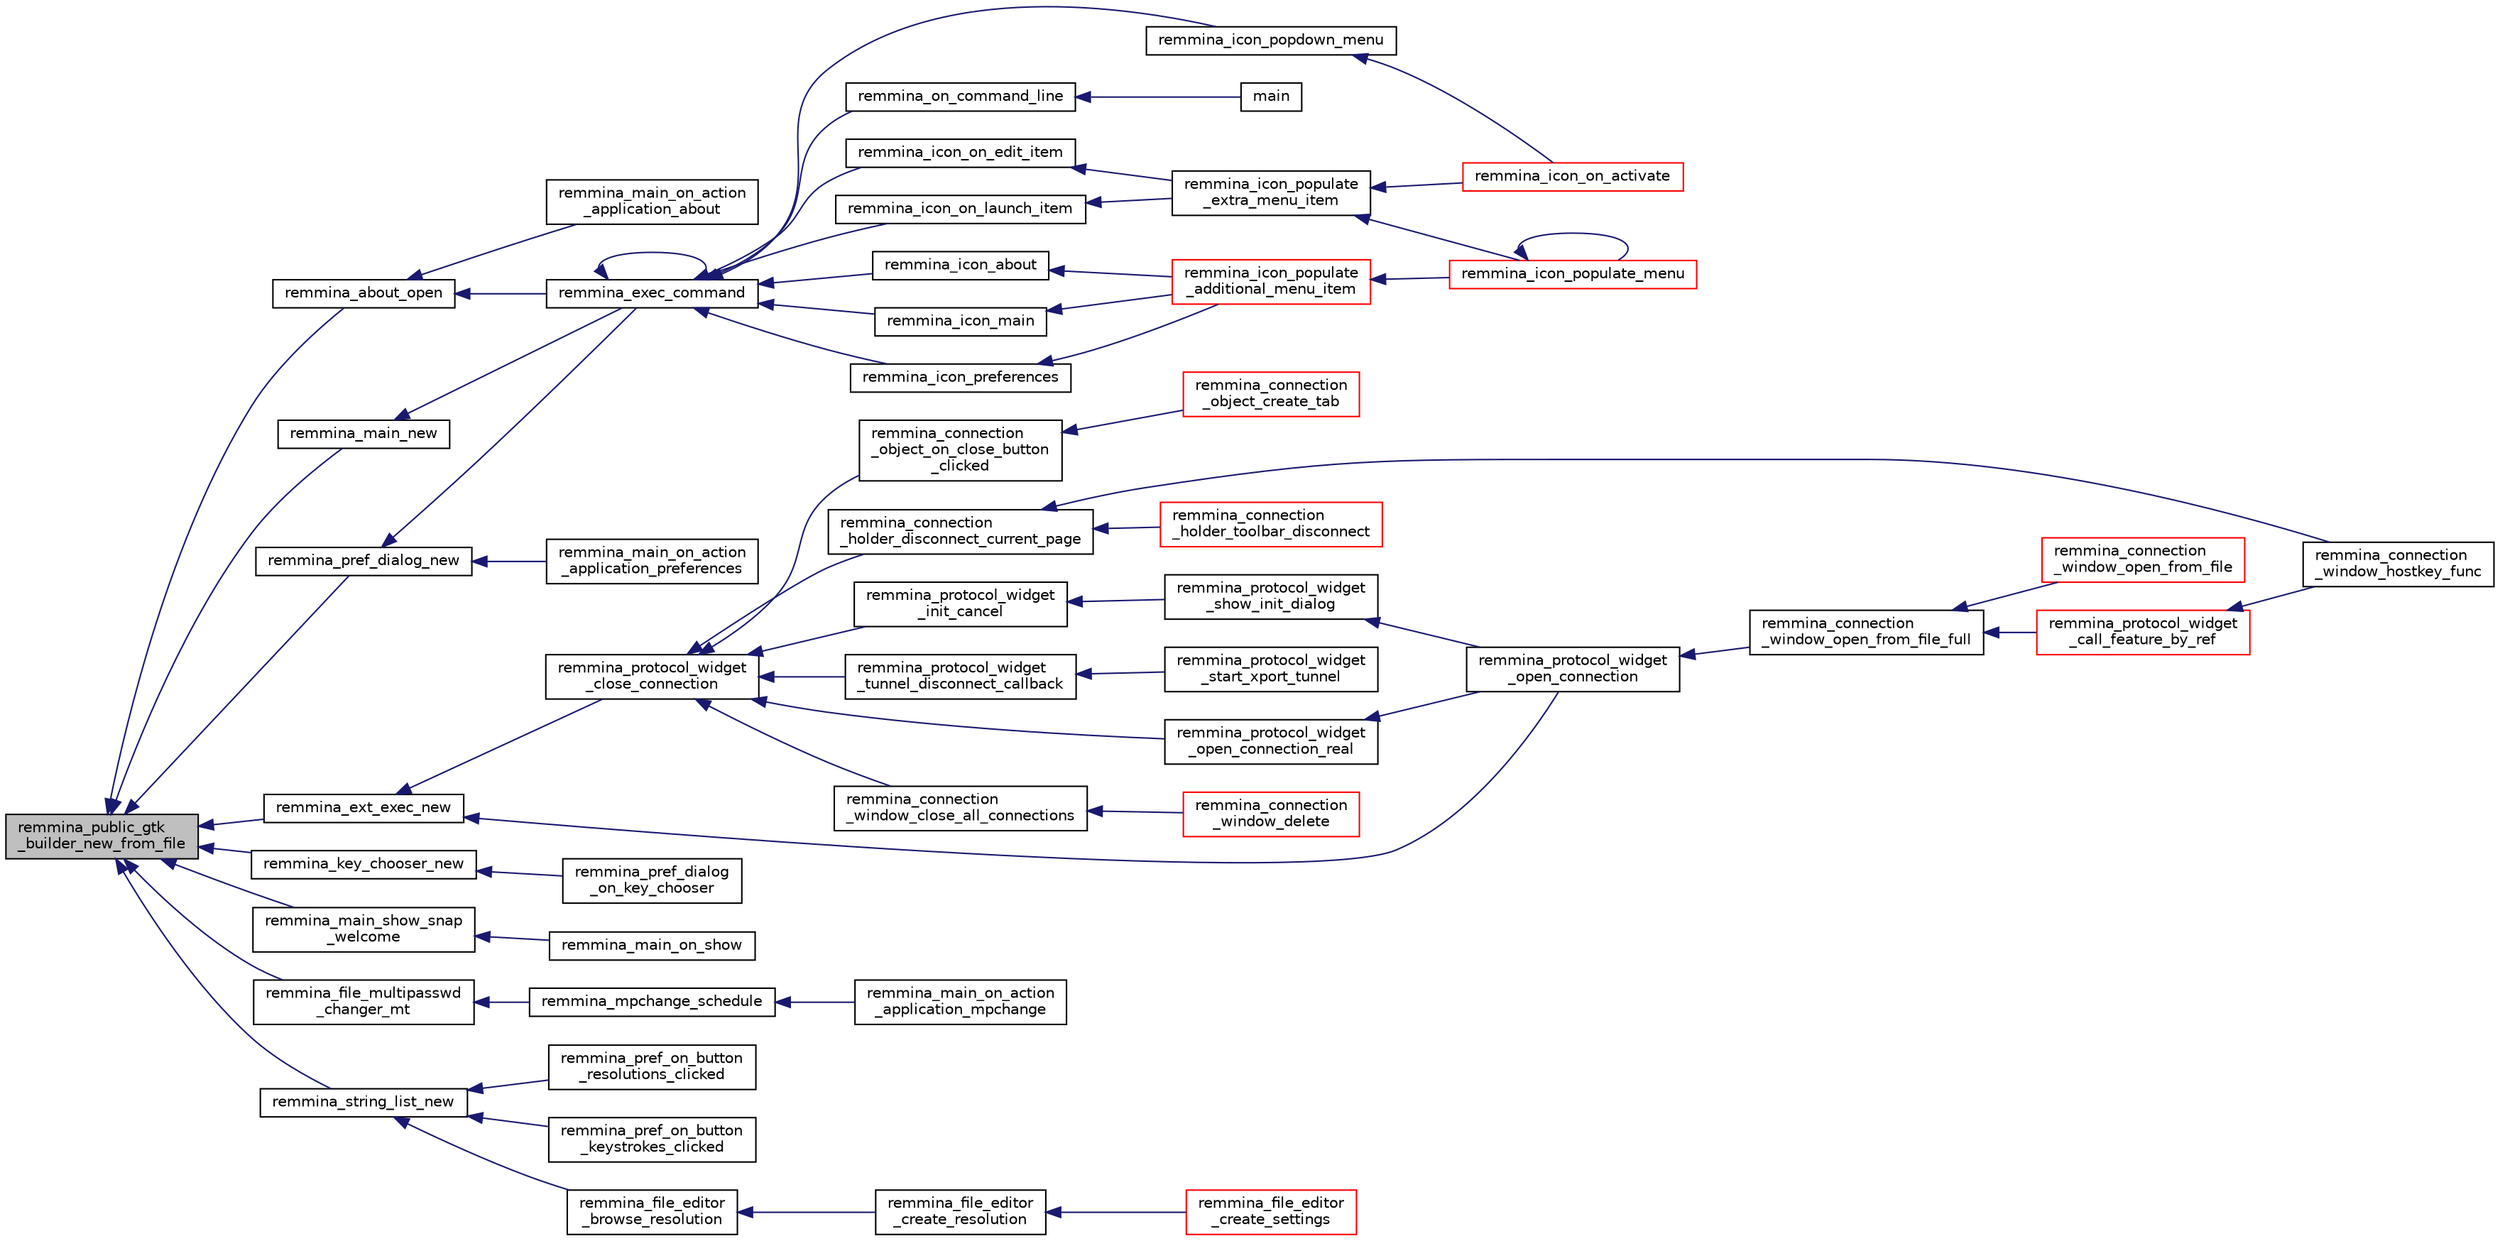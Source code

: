 digraph "remmina_public_gtk_builder_new_from_file"
{
  edge [fontname="Helvetica",fontsize="10",labelfontname="Helvetica",labelfontsize="10"];
  node [fontname="Helvetica",fontsize="10",shape=record];
  rankdir="LR";
  Node400 [label="remmina_public_gtk\l_builder_new_from_file",height=0.2,width=0.4,color="black", fillcolor="grey75", style="filled", fontcolor="black"];
  Node400 -> Node401 [dir="back",color="midnightblue",fontsize="10",style="solid",fontname="Helvetica"];
  Node401 [label="remmina_about_open",height=0.2,width=0.4,color="black", fillcolor="white", style="filled",URL="$remmina__about_8h.html#a290fcc05be17d320f1e5ab8d13f41fb8"];
  Node401 -> Node402 [dir="back",color="midnightblue",fontsize="10",style="solid",fontname="Helvetica"];
  Node402 [label="remmina_exec_command",height=0.2,width=0.4,color="black", fillcolor="white", style="filled",URL="$remmina__exec_8h.html#a424cabdcff647797061e7482049d62a7"];
  Node402 -> Node403 [dir="back",color="midnightblue",fontsize="10",style="solid",fontname="Helvetica"];
  Node403 [label="remmina_on_command_line",height=0.2,width=0.4,color="black", fillcolor="white", style="filled",URL="$remmina_8c.html#aeb286fc5bd52ab5382ab8cb495dc2914"];
  Node403 -> Node404 [dir="back",color="midnightblue",fontsize="10",style="solid",fontname="Helvetica"];
  Node404 [label="main",height=0.2,width=0.4,color="black", fillcolor="white", style="filled",URL="$remmina_8c.html#a0ddf1224851353fc92bfbff6f499fa97"];
  Node402 -> Node402 [dir="back",color="midnightblue",fontsize="10",style="solid",fontname="Helvetica"];
  Node402 -> Node405 [dir="back",color="midnightblue",fontsize="10",style="solid",fontname="Helvetica"];
  Node405 [label="remmina_icon_main",height=0.2,width=0.4,color="black", fillcolor="white", style="filled",URL="$remmina__icon_8c.html#a920476110ab6410c8fc8cf734109e497"];
  Node405 -> Node406 [dir="back",color="midnightblue",fontsize="10",style="solid",fontname="Helvetica"];
  Node406 [label="remmina_icon_populate\l_additional_menu_item",height=0.2,width=0.4,color="red", fillcolor="white", style="filled",URL="$remmina__icon_8c.html#a8aaf73ed94cf20dcce1c7be26262cb56"];
  Node406 -> Node407 [dir="back",color="midnightblue",fontsize="10",style="solid",fontname="Helvetica"];
  Node407 [label="remmina_icon_populate_menu",height=0.2,width=0.4,color="red", fillcolor="white", style="filled",URL="$remmina__icon_8h.html#af80ed314f91d653237249d839c7fc3b2"];
  Node407 -> Node407 [dir="back",color="midnightblue",fontsize="10",style="solid",fontname="Helvetica"];
  Node402 -> Node416 [dir="back",color="midnightblue",fontsize="10",style="solid",fontname="Helvetica"];
  Node416 [label="remmina_icon_preferences",height=0.2,width=0.4,color="black", fillcolor="white", style="filled",URL="$remmina__icon_8c.html#ad3b0e3d12e4854eae05b1afea19da404"];
  Node416 -> Node406 [dir="back",color="midnightblue",fontsize="10",style="solid",fontname="Helvetica"];
  Node402 -> Node417 [dir="back",color="midnightblue",fontsize="10",style="solid",fontname="Helvetica"];
  Node417 [label="remmina_icon_about",height=0.2,width=0.4,color="black", fillcolor="white", style="filled",URL="$remmina__icon_8c.html#a5cdf1958ef01e49889bcee2e90e2cf71"];
  Node417 -> Node406 [dir="back",color="midnightblue",fontsize="10",style="solid",fontname="Helvetica"];
  Node402 -> Node418 [dir="back",color="midnightblue",fontsize="10",style="solid",fontname="Helvetica"];
  Node418 [label="remmina_icon_on_launch_item",height=0.2,width=0.4,color="black", fillcolor="white", style="filled",URL="$remmina__icon_8c.html#ad1699688680e12abcfd5c74dd2f76d83"];
  Node418 -> Node419 [dir="back",color="midnightblue",fontsize="10",style="solid",fontname="Helvetica"];
  Node419 [label="remmina_icon_populate\l_extra_menu_item",height=0.2,width=0.4,color="black", fillcolor="white", style="filled",URL="$remmina__icon_8c.html#a2847311861df3a2f1c8bbcd35cf3fd6f"];
  Node419 -> Node407 [dir="back",color="midnightblue",fontsize="10",style="solid",fontname="Helvetica"];
  Node419 -> Node420 [dir="back",color="midnightblue",fontsize="10",style="solid",fontname="Helvetica"];
  Node420 [label="remmina_icon_on_activate",height=0.2,width=0.4,color="red", fillcolor="white", style="filled",URL="$remmina__icon_8c.html#af175fef31eb95974094088235b3a2b1d"];
  Node402 -> Node421 [dir="back",color="midnightblue",fontsize="10",style="solid",fontname="Helvetica"];
  Node421 [label="remmina_icon_on_edit_item",height=0.2,width=0.4,color="black", fillcolor="white", style="filled",URL="$remmina__icon_8c.html#af8708120906a8dc41a7998ebf9ecd129"];
  Node421 -> Node419 [dir="back",color="midnightblue",fontsize="10",style="solid",fontname="Helvetica"];
  Node402 -> Node422 [dir="back",color="midnightblue",fontsize="10",style="solid",fontname="Helvetica"];
  Node422 [label="remmina_icon_popdown_menu",height=0.2,width=0.4,color="black", fillcolor="white", style="filled",URL="$remmina__icon_8c.html#a444be76e3c3a065279c5f9abc7fae833"];
  Node422 -> Node420 [dir="back",color="midnightblue",fontsize="10",style="solid",fontname="Helvetica"];
  Node401 -> Node423 [dir="back",color="midnightblue",fontsize="10",style="solid",fontname="Helvetica"];
  Node423 [label="remmina_main_on_action\l_application_about",height=0.2,width=0.4,color="black", fillcolor="white", style="filled",URL="$remmina__main_8c.html#ab9a542d8f6a90b0dc02c05bc24ad4e16"];
  Node400 -> Node424 [dir="back",color="midnightblue",fontsize="10",style="solid",fontname="Helvetica"];
  Node424 [label="remmina_ext_exec_new",height=0.2,width=0.4,color="black", fillcolor="white", style="filled",URL="$remmina__ext__exec_8h.html#a7c81795162a70d06294fdf935ea210d7"];
  Node424 -> Node425 [dir="back",color="midnightblue",fontsize="10",style="solid",fontname="Helvetica"];
  Node425 [label="remmina_protocol_widget\l_open_connection",height=0.2,width=0.4,color="black", fillcolor="white", style="filled",URL="$remmina__protocol__widget_8h.html#aeffcbd7db351d4cacd7c8ba801ea2c37"];
  Node425 -> Node426 [dir="back",color="midnightblue",fontsize="10",style="solid",fontname="Helvetica"];
  Node426 [label="remmina_connection\l_window_open_from_file_full",height=0.2,width=0.4,color="black", fillcolor="white", style="filled",URL="$remmina__connection__window_8h.html#adbf2b670ca3bae96a99cb0b36021a961"];
  Node426 -> Node427 [dir="back",color="midnightblue",fontsize="10",style="solid",fontname="Helvetica"];
  Node427 [label="remmina_connection\l_window_open_from_file",height=0.2,width=0.4,color="red", fillcolor="white", style="filled",URL="$remmina__connection__window_8h.html#a1c7f722a89609523cc4de079cc82f23c"];
  Node426 -> Node434 [dir="back",color="midnightblue",fontsize="10",style="solid",fontname="Helvetica"];
  Node434 [label="remmina_protocol_widget\l_call_feature_by_ref",height=0.2,width=0.4,color="red", fillcolor="white", style="filled",URL="$remmina__protocol__widget_8h.html#a605b69a9aa4393024369cc5070488692"];
  Node434 -> Node447 [dir="back",color="midnightblue",fontsize="10",style="solid",fontname="Helvetica"];
  Node447 [label="remmina_connection\l_window_hostkey_func",height=0.2,width=0.4,color="black", fillcolor="white", style="filled",URL="$remmina__connection__window_8c.html#abef663d930076deb3105f86dabe2a9c3"];
  Node424 -> Node464 [dir="back",color="midnightblue",fontsize="10",style="solid",fontname="Helvetica"];
  Node464 [label="remmina_protocol_widget\l_close_connection",height=0.2,width=0.4,color="black", fillcolor="white", style="filled",URL="$remmina__protocol__widget_8h.html#a326a430fe4d298e3564d9fd5b7945a82"];
  Node464 -> Node465 [dir="back",color="midnightblue",fontsize="10",style="solid",fontname="Helvetica"];
  Node465 [label="remmina_connection\l_holder_disconnect_current_page",height=0.2,width=0.4,color="black", fillcolor="white", style="filled",URL="$remmina__connection__window_8c.html#a1e4264610577737355a72e95d37787f7"];
  Node465 -> Node466 [dir="back",color="midnightblue",fontsize="10",style="solid",fontname="Helvetica"];
  Node466 [label="remmina_connection\l_holder_toolbar_disconnect",height=0.2,width=0.4,color="red", fillcolor="white", style="filled",URL="$remmina__connection__window_8c.html#af1106bba32f40c7f42221a0483987503"];
  Node465 -> Node447 [dir="back",color="midnightblue",fontsize="10",style="solid",fontname="Helvetica"];
  Node464 -> Node467 [dir="back",color="midnightblue",fontsize="10",style="solid",fontname="Helvetica"];
  Node467 [label="remmina_connection\l_window_close_all_connections",height=0.2,width=0.4,color="black", fillcolor="white", style="filled",URL="$remmina__connection__window_8c.html#aa684847595283db326fd636735eed231"];
  Node467 -> Node468 [dir="back",color="midnightblue",fontsize="10",style="solid",fontname="Helvetica"];
  Node468 [label="remmina_connection\l_window_delete",height=0.2,width=0.4,color="red", fillcolor="white", style="filled",URL="$remmina__connection__window_8h.html#a47242e757b22622e8653643de24fdad9"];
  Node464 -> Node478 [dir="back",color="midnightblue",fontsize="10",style="solid",fontname="Helvetica"];
  Node478 [label="remmina_connection\l_object_on_close_button\l_clicked",height=0.2,width=0.4,color="black", fillcolor="white", style="filled",URL="$remmina__connection__window_8c.html#a4108c65715a02c0a7b570a2393027c2b"];
  Node478 -> Node479 [dir="back",color="midnightblue",fontsize="10",style="solid",fontname="Helvetica"];
  Node479 [label="remmina_connection\l_object_create_tab",height=0.2,width=0.4,color="red", fillcolor="white", style="filled",URL="$remmina__connection__window_8c.html#a888c4dd031e9366a3284cb34351865aa"];
  Node464 -> Node481 [dir="back",color="midnightblue",fontsize="10",style="solid",fontname="Helvetica"];
  Node481 [label="remmina_protocol_widget\l_init_cancel",height=0.2,width=0.4,color="black", fillcolor="white", style="filled",URL="$remmina__protocol__widget_8c.html#abe4a5c4544090e6a185341d61aa66861"];
  Node481 -> Node482 [dir="back",color="midnightblue",fontsize="10",style="solid",fontname="Helvetica"];
  Node482 [label="remmina_protocol_widget\l_show_init_dialog",height=0.2,width=0.4,color="black", fillcolor="white", style="filled",URL="$remmina__protocol__widget_8c.html#a4bc73ebac622cdf46860f4ad351244d7"];
  Node482 -> Node425 [dir="back",color="midnightblue",fontsize="10",style="solid",fontname="Helvetica"];
  Node464 -> Node483 [dir="back",color="midnightblue",fontsize="10",style="solid",fontname="Helvetica"];
  Node483 [label="remmina_protocol_widget\l_open_connection_real",height=0.2,width=0.4,color="black", fillcolor="white", style="filled",URL="$remmina__protocol__widget_8c.html#a76ad91e7f8648699f71c466e203aa6dd"];
  Node483 -> Node425 [dir="back",color="midnightblue",fontsize="10",style="solid",fontname="Helvetica"];
  Node464 -> Node484 [dir="back",color="midnightblue",fontsize="10",style="solid",fontname="Helvetica"];
  Node484 [label="remmina_protocol_widget\l_tunnel_disconnect_callback",height=0.2,width=0.4,color="black", fillcolor="white", style="filled",URL="$remmina__protocol__widget_8c.html#ae9da346dfe25c1336c9a37f3e5faddb8"];
  Node484 -> Node485 [dir="back",color="midnightblue",fontsize="10",style="solid",fontname="Helvetica"];
  Node485 [label="remmina_protocol_widget\l_start_xport_tunnel",height=0.2,width=0.4,color="black", fillcolor="white", style="filled",URL="$remmina__protocol__widget_8h.html#a172fa9cf2ce196c9846a3e47ea9036b4"];
  Node400 -> Node486 [dir="back",color="midnightblue",fontsize="10",style="solid",fontname="Helvetica"];
  Node486 [label="remmina_key_chooser_new",height=0.2,width=0.4,color="black", fillcolor="white", style="filled",URL="$remmina__key__chooser_8h.html#a9353d33cda8bb123293406e9655c9e36"];
  Node486 -> Node487 [dir="back",color="midnightblue",fontsize="10",style="solid",fontname="Helvetica"];
  Node487 [label="remmina_pref_dialog\l_on_key_chooser",height=0.2,width=0.4,color="black", fillcolor="white", style="filled",URL="$remmina__pref__dialog_8c.html#a7576b68fbb2a0497d7ac51eb0633e877"];
  Node400 -> Node488 [dir="back",color="midnightblue",fontsize="10",style="solid",fontname="Helvetica"];
  Node488 [label="remmina_main_show_snap\l_welcome",height=0.2,width=0.4,color="black", fillcolor="white", style="filled",URL="$remmina__main_8c.html#ab08aae433b625c3a84330630fe2bd2d5"];
  Node488 -> Node489 [dir="back",color="midnightblue",fontsize="10",style="solid",fontname="Helvetica"];
  Node489 [label="remmina_main_on_show",height=0.2,width=0.4,color="black", fillcolor="white", style="filled",URL="$remmina__main_8c.html#aa4d9b76d32fa500f4b9f39a19e4eaaf2"];
  Node400 -> Node490 [dir="back",color="midnightblue",fontsize="10",style="solid",fontname="Helvetica"];
  Node490 [label="remmina_main_new",height=0.2,width=0.4,color="black", fillcolor="white", style="filled",URL="$remmina__main_8h.html#a0c322c3136c4225d5f8d4cee318afce7"];
  Node490 -> Node402 [dir="back",color="midnightblue",fontsize="10",style="solid",fontname="Helvetica"];
  Node400 -> Node491 [dir="back",color="midnightblue",fontsize="10",style="solid",fontname="Helvetica"];
  Node491 [label="remmina_file_multipasswd\l_changer_mt",height=0.2,width=0.4,color="black", fillcolor="white", style="filled",URL="$remmina__mpchange_8c.html#a525273e9a7f849c9d072467d216762b2"];
  Node491 -> Node492 [dir="back",color="midnightblue",fontsize="10",style="solid",fontname="Helvetica"];
  Node492 [label="remmina_mpchange_schedule",height=0.2,width=0.4,color="black", fillcolor="white", style="filled",URL="$remmina__mpchange_8h.html#a8627f0b2ac822c2f57a4eddc843a8fed"];
  Node492 -> Node493 [dir="back",color="midnightblue",fontsize="10",style="solid",fontname="Helvetica"];
  Node493 [label="remmina_main_on_action\l_application_mpchange",height=0.2,width=0.4,color="black", fillcolor="white", style="filled",URL="$remmina__main_8c.html#ab4f57cd4cee702be983cf78ed13de578"];
  Node400 -> Node494 [dir="back",color="midnightblue",fontsize="10",style="solid",fontname="Helvetica"];
  Node494 [label="remmina_pref_dialog_new",height=0.2,width=0.4,color="black", fillcolor="white", style="filled",URL="$remmina__pref__dialog_8h.html#a482168ebe847fb3d052f940e8b82a69a"];
  Node494 -> Node402 [dir="back",color="midnightblue",fontsize="10",style="solid",fontname="Helvetica"];
  Node494 -> Node495 [dir="back",color="midnightblue",fontsize="10",style="solid",fontname="Helvetica"];
  Node495 [label="remmina_main_on_action\l_application_preferences",height=0.2,width=0.4,color="black", fillcolor="white", style="filled",URL="$remmina__main_8c.html#a70b22bc373dab1553cd49624c0e5ebbb"];
  Node400 -> Node496 [dir="back",color="midnightblue",fontsize="10",style="solid",fontname="Helvetica"];
  Node496 [label="remmina_string_list_new",height=0.2,width=0.4,color="black", fillcolor="white", style="filled",URL="$remmina__string__list_8h.html#a26bc63cdb43ed3fda2d86ac1d95a5029"];
  Node496 -> Node497 [dir="back",color="midnightblue",fontsize="10",style="solid",fontname="Helvetica"];
  Node497 [label="remmina_file_editor\l_browse_resolution",height=0.2,width=0.4,color="black", fillcolor="white", style="filled",URL="$remmina__file__editor_8c.html#a51b9fe336d9068ffc488ef55adc9eac4"];
  Node497 -> Node498 [dir="back",color="midnightblue",fontsize="10",style="solid",fontname="Helvetica"];
  Node498 [label="remmina_file_editor\l_create_resolution",height=0.2,width=0.4,color="black", fillcolor="white", style="filled",URL="$remmina__file__editor_8c.html#afad358c6e3a5918416c6eb036157d8e5"];
  Node498 -> Node499 [dir="back",color="midnightblue",fontsize="10",style="solid",fontname="Helvetica"];
  Node499 [label="remmina_file_editor\l_create_settings",height=0.2,width=0.4,color="red", fillcolor="white", style="filled",URL="$remmina__file__editor_8c.html#a727f967cf81d4af3f953046b0c4cf08d"];
  Node496 -> Node510 [dir="back",color="midnightblue",fontsize="10",style="solid",fontname="Helvetica"];
  Node510 [label="remmina_pref_on_button\l_resolutions_clicked",height=0.2,width=0.4,color="black", fillcolor="white", style="filled",URL="$remmina__pref__dialog_8c.html#ad4b3f23a900c8f07814fd0fb26f29e5f"];
  Node496 -> Node511 [dir="back",color="midnightblue",fontsize="10",style="solid",fontname="Helvetica"];
  Node511 [label="remmina_pref_on_button\l_keystrokes_clicked",height=0.2,width=0.4,color="black", fillcolor="white", style="filled",URL="$remmina__pref__dialog_8c.html#a0c5f28eea2fe32297da5f7833df7b131"];
}
